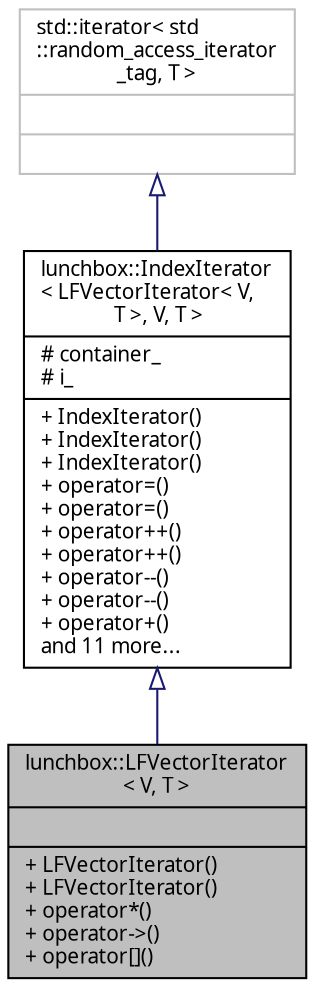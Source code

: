 digraph "lunchbox::LFVectorIterator&lt; V, T &gt;"
{
  edge [fontname="Sans",fontsize="10",labelfontname="Sans",labelfontsize="10"];
  node [fontname="Sans",fontsize="10",shape=record];
  Node1 [label="{lunchbox::LFVectorIterator\l\< V, T \>\n||+ LFVectorIterator()\l+ LFVectorIterator()\l+ operator*()\l+ operator-\>()\l+ operator[]()\l}",height=0.2,width=0.4,color="black", fillcolor="grey75", style="filled" fontcolor="black"];
  Node2 -> Node1 [dir="back",color="midnightblue",fontsize="10",style="solid",arrowtail="onormal",fontname="Sans"];
  Node2 [label="{lunchbox::IndexIterator\l\< LFVectorIterator\< V,\l T \>, V, T \>\n|# container_\l# i_\l|+ IndexIterator()\l+ IndexIterator()\l+ IndexIterator()\l+ operator=()\l+ operator=()\l+ operator++()\l+ operator++()\l+ operator--()\l+ operator--()\l+ operator+()\land 11 more...\l}",height=0.2,width=0.4,color="black", fillcolor="white", style="filled",URL="$classlunchbox_1_1_index_iterator.html"];
  Node3 -> Node2 [dir="back",color="midnightblue",fontsize="10",style="solid",arrowtail="onormal",fontname="Sans"];
  Node3 [label="{std::iterator\< std\l::random_access_iterator\l_tag, T \>\n||}",height=0.2,width=0.4,color="grey75", fillcolor="white", style="filled"];
}
